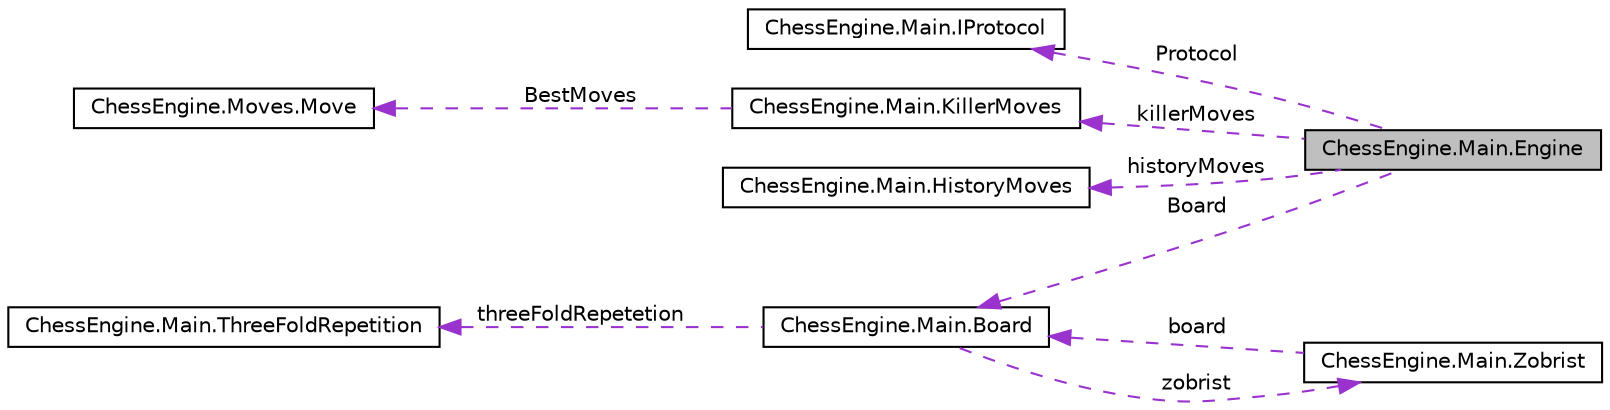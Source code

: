 digraph G
{
  edge [fontname="Helvetica",fontsize="10",labelfontname="Helvetica",labelfontsize="10"];
  node [fontname="Helvetica",fontsize="10",shape=record];
  rankdir=LR;
  Node1 [label="ChessEngine.Main.Engine",height=0.2,width=0.4,color="black", fillcolor="grey75", style="filled" fontcolor="black"];
  Node2 -> Node1 [dir=back,color="darkorchid3",fontsize="10",style="dashed",label="Protocol",fontname="Helvetica"];
  Node2 [label="ChessEngine.Main.IProtocol",height=0.2,width=0.4,color="black", fillcolor="white", style="filled",URL="$interface_chess_engine_1_1_main_1_1_i_protocol.html"];
  Node3 -> Node1 [dir=back,color="darkorchid3",fontsize="10",style="dashed",label="killerMoves",fontname="Helvetica"];
  Node3 [label="ChessEngine.Main.KillerMoves",height=0.2,width=0.4,color="black", fillcolor="white", style="filled",URL="$class_chess_engine_1_1_main_1_1_killer_moves.html"];
  Node4 -> Node3 [dir=back,color="darkorchid3",fontsize="10",style="dashed",label="BestMoves",fontname="Helvetica"];
  Node4 [label="ChessEngine.Moves.Move",height=0.2,width=0.4,color="black", fillcolor="white", style="filled",URL="$class_chess_engine_1_1_moves_1_1_move.html"];
  Node5 -> Node1 [dir=back,color="darkorchid3",fontsize="10",style="dashed",label="historyMoves",fontname="Helvetica"];
  Node5 [label="ChessEngine.Main.HistoryMoves",height=0.2,width=0.4,color="black", fillcolor="white", style="filled",URL="$class_chess_engine_1_1_main_1_1_history_moves.html"];
  Node6 -> Node1 [dir=back,color="darkorchid3",fontsize="10",style="dashed",label="Board",fontname="Helvetica"];
  Node6 [label="ChessEngine.Main.Board",height=0.2,width=0.4,color="black", fillcolor="white", style="filled",URL="$class_chess_engine_1_1_main_1_1_board.html"];
  Node7 -> Node6 [dir=back,color="darkorchid3",fontsize="10",style="dashed",label="threeFoldRepetetion",fontname="Helvetica"];
  Node7 [label="ChessEngine.Main.ThreeFoldRepetition",height=0.2,width=0.4,color="black", fillcolor="white", style="filled",URL="$class_chess_engine_1_1_main_1_1_three_fold_repetition.html"];
  Node8 -> Node6 [dir=back,color="darkorchid3",fontsize="10",style="dashed",label="zobrist",fontname="Helvetica"];
  Node8 [label="ChessEngine.Main.Zobrist",height=0.2,width=0.4,color="black", fillcolor="white", style="filled",URL="$class_chess_engine_1_1_main_1_1_zobrist.html"];
  Node6 -> Node8 [dir=back,color="darkorchid3",fontsize="10",style="dashed",label="board",fontname="Helvetica"];
}
